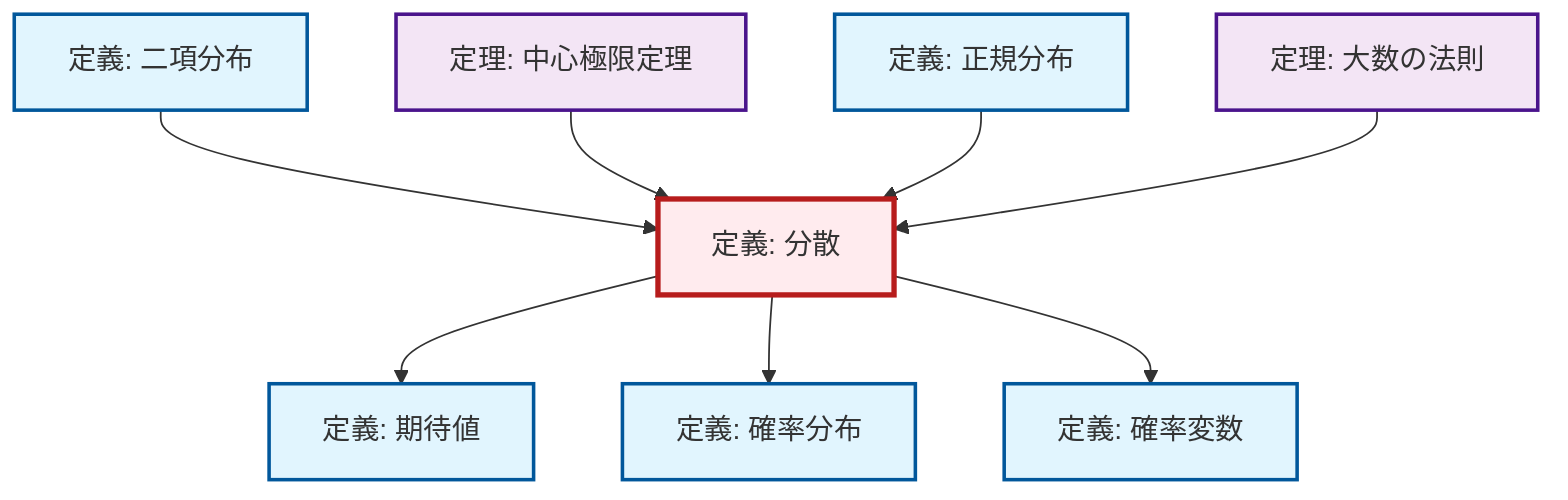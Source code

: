 graph TD
    classDef definition fill:#e1f5fe,stroke:#01579b,stroke-width:2px
    classDef theorem fill:#f3e5f5,stroke:#4a148c,stroke-width:2px
    classDef axiom fill:#fff3e0,stroke:#e65100,stroke-width:2px
    classDef example fill:#e8f5e9,stroke:#1b5e20,stroke-width:2px
    classDef current fill:#ffebee,stroke:#b71c1c,stroke-width:3px
    def-normal-distribution["定義: 正規分布"]:::definition
    thm-central-limit["定理: 中心極限定理"]:::theorem
    def-random-variable["定義: 確率変数"]:::definition
    thm-law-of-large-numbers["定理: 大数の法則"]:::theorem
    def-variance["定義: 分散"]:::definition
    def-probability-distribution["定義: 確率分布"]:::definition
    def-expectation["定義: 期待値"]:::definition
    def-binomial-distribution["定義: 二項分布"]:::definition
    def-variance --> def-expectation
    def-binomial-distribution --> def-variance
    thm-central-limit --> def-variance
    def-variance --> def-probability-distribution
    def-normal-distribution --> def-variance
    thm-law-of-large-numbers --> def-variance
    def-variance --> def-random-variable
    class def-variance current
